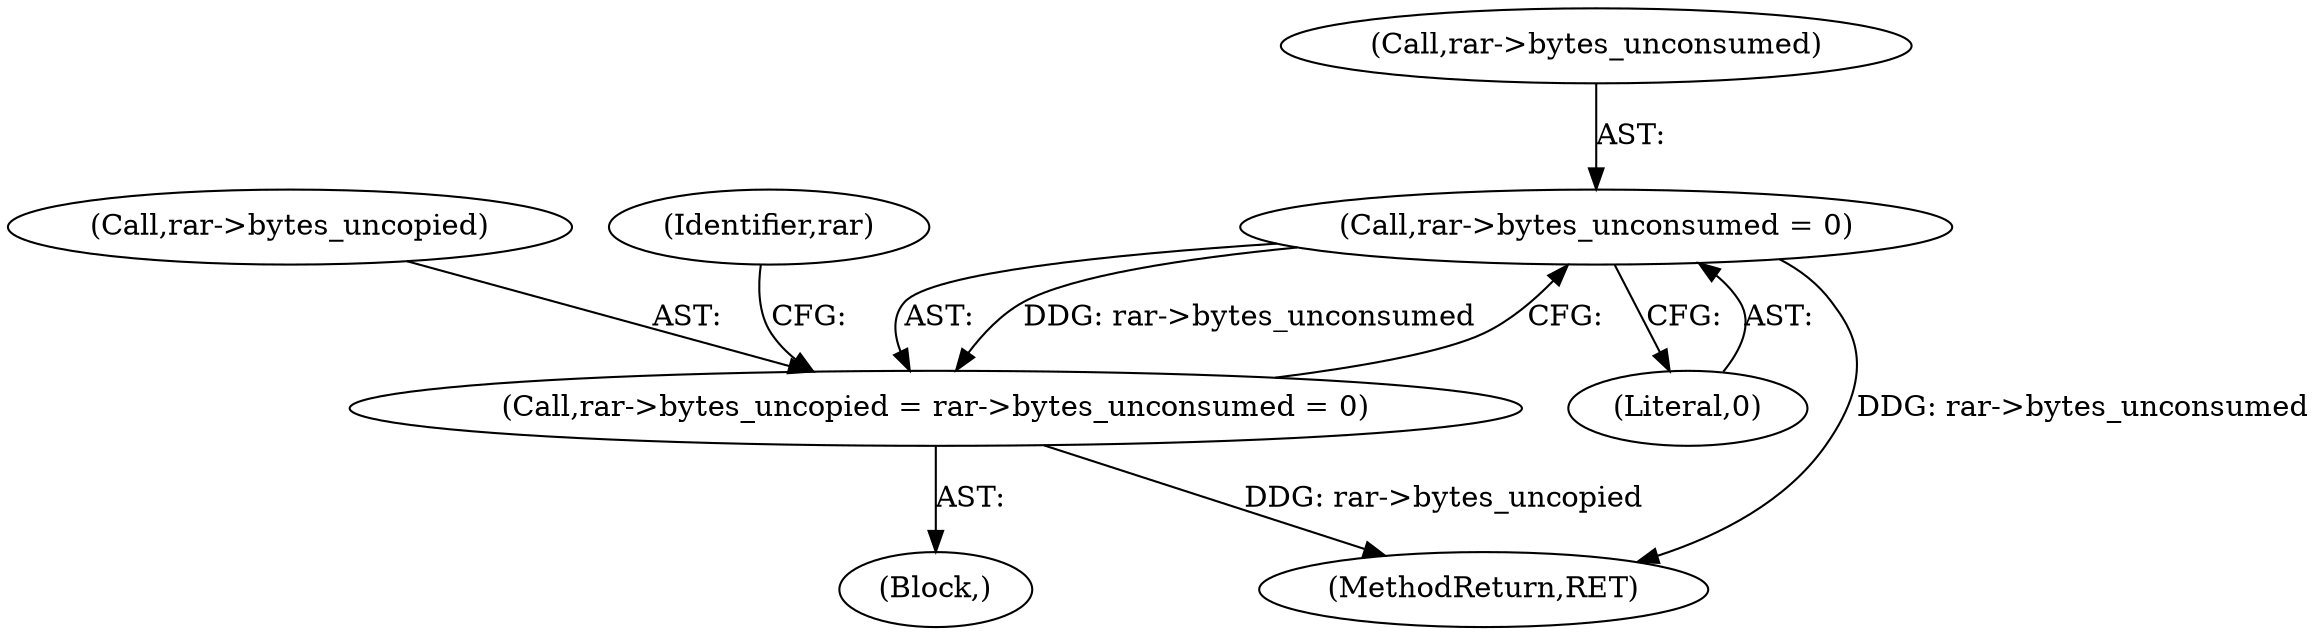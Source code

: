 digraph "0_libarchive_5562545b5562f6d12a4ef991fae158bf4ccf92b6@pointer" {
"1001506" [label="(Call,rar->bytes_unconsumed = 0)"];
"1001502" [label="(Call,rar->bytes_uncopied = rar->bytes_unconsumed = 0)"];
"1000120" [label="(Block,)"];
"1001507" [label="(Call,rar->bytes_unconsumed)"];
"1001503" [label="(Call,rar->bytes_uncopied)"];
"1001514" [label="(Identifier,rar)"];
"1001510" [label="(Literal,0)"];
"1001741" [label="(MethodReturn,RET)"];
"1001506" [label="(Call,rar->bytes_unconsumed = 0)"];
"1001502" [label="(Call,rar->bytes_uncopied = rar->bytes_unconsumed = 0)"];
"1001506" -> "1001502"  [label="AST: "];
"1001506" -> "1001510"  [label="CFG: "];
"1001507" -> "1001506"  [label="AST: "];
"1001510" -> "1001506"  [label="AST: "];
"1001502" -> "1001506"  [label="CFG: "];
"1001506" -> "1001741"  [label="DDG: rar->bytes_unconsumed"];
"1001506" -> "1001502"  [label="DDG: rar->bytes_unconsumed"];
"1001502" -> "1000120"  [label="AST: "];
"1001503" -> "1001502"  [label="AST: "];
"1001514" -> "1001502"  [label="CFG: "];
"1001502" -> "1001741"  [label="DDG: rar->bytes_uncopied"];
}
